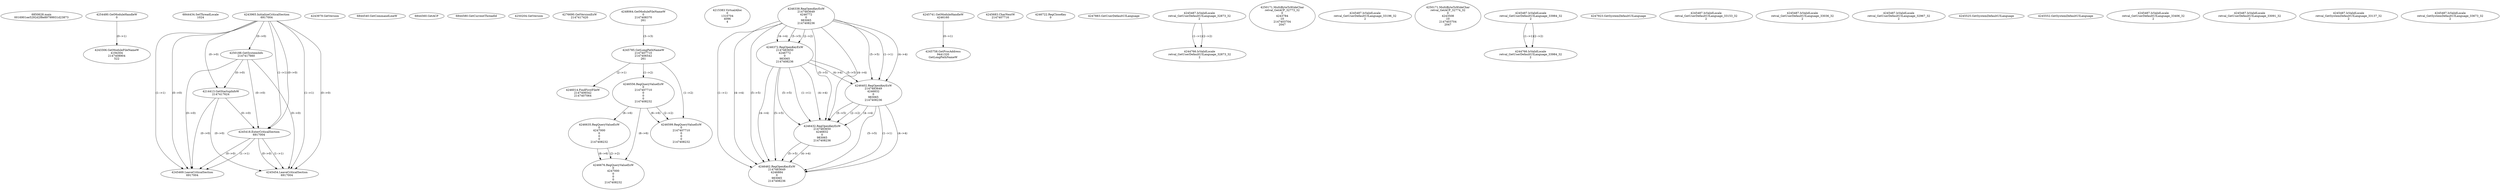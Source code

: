// Global SCDG with merge call
digraph {
	0 [label="6850628.main
0016901ee5292d2f8e89799931d23873"]
	1 [label="4254480.GetModuleHandleW
0"]
	2 [label="6844434.SetThreadLocale
1024"]
	3 [label="4243965.InitializeCriticalSection
6917004"]
	4 [label="4243979.GetVersion
"]
	5 [label="4250188.GetSystemInfo
2147417660"]
	3 -> 5 [label="(0-->0)"]
	6 [label="6844540.GetCommandLineW
"]
	7 [label="4214413.GetStartupInfoW
2147417624"]
	3 -> 7 [label="(0-->0)"]
	5 -> 7 [label="(0-->0)"]
	8 [label="6844560.GetACP
"]
	9 [label="6844580.GetCurrentThreadId
"]
	10 [label="4250204.GetVersion
"]
	11 [label="4276690.GetVersionExW
2147417420"]
	12 [label="4243306.GetModuleFileNameW
4194304
2147408904
522"]
	1 -> 12 [label="(0-->1)"]
	13 [label="4248064.GetModuleFileNameW
0
2147408370
261"]
	14 [label="4215383.VirtualAlloc
0
1310704
4096
4"]
	15 [label="4246338.RegOpenKeyExW
2147483649
4246772
0
983065
2147408236"]
	16 [label="4246372.RegOpenKeyExW
2147483650
4246772
0
983065
2147408236"]
	15 -> 16 [label="(2-->2)"]
	15 -> 16 [label="(4-->4)"]
	15 -> 16 [label="(5-->5)"]
	17 [label="4245741.GetModuleHandleW
4246160"]
	18 [label="4245758.GetProcAddress
9441320
GetLongPathNameW"]
	17 -> 18 [label="(0-->1)"]
	19 [label="4245785.GetLongPathNameW
2147407710
2147406542
261"]
	13 -> 19 [label="(3-->3)"]
	20 [label="4245683.CharNextW
2147407716"]
	21 [label="4246014.FindFirstFileW
2147406542
2147407064"]
	19 -> 21 [label="(2-->1)"]
	22 [label="4246556.RegQueryValueExW
0
2147407710
0
0
0
2147408232"]
	19 -> 22 [label="(1-->2)"]
	23 [label="4246599.RegQueryValueExW
0
2147407710
0
0
0
2147408232"]
	19 -> 23 [label="(1-->2)"]
	22 -> 23 [label="(2-->2)"]
	22 -> 23 [label="(6-->6)"]
	24 [label="4246722.RegCloseKey
0"]
	25 [label="4247883.GetUserDefaultUILanguage
"]
	26 [label="4245418.EnterCriticalSection
6917004"]
	3 -> 26 [label="(1-->1)"]
	3 -> 26 [label="(0-->0)"]
	5 -> 26 [label="(0-->0)"]
	7 -> 26 [label="(0-->0)"]
	27 [label="4245469.LeaveCriticalSection
6917004"]
	3 -> 27 [label="(1-->1)"]
	26 -> 27 [label="(1-->1)"]
	3 -> 27 [label="(0-->0)"]
	5 -> 27 [label="(0-->0)"]
	7 -> 27 [label="(0-->0)"]
	26 -> 27 [label="(0-->0)"]
	28 [label="4245487.IsValidLocale
retval_GetUserDefaultUILanguage_32873_32
2"]
	29 [label="4250171.MultiByteToWideChar
retval_GetACP_32773_32
0
4243784
10
2147403704
2047"]
	30 [label="4246402.RegOpenKeyExW
2147483649
4246832
0
983065
2147408236"]
	15 -> 30 [label="(1-->1)"]
	15 -> 30 [label="(4-->4)"]
	16 -> 30 [label="(4-->4)"]
	15 -> 30 [label="(5-->5)"]
	16 -> 30 [label="(5-->5)"]
	31 [label="4245487.IsValidLocale
retval_GetUserDefaultUILanguage_33196_32
2"]
	32 [label="4250171.MultiByteToWideChar
retval_GetACP_32774_32
0
4243508
10
2147403704
2047"]
	33 [label="4246432.RegOpenKeyExW
2147483650
4246832
0
983065
2147408236"]
	16 -> 33 [label="(1-->1)"]
	30 -> 33 [label="(2-->2)"]
	15 -> 33 [label="(4-->4)"]
	16 -> 33 [label="(4-->4)"]
	30 -> 33 [label="(4-->4)"]
	15 -> 33 [label="(5-->5)"]
	16 -> 33 [label="(5-->5)"]
	30 -> 33 [label="(5-->5)"]
	34 [label="4245487.IsValidLocale
retval_GetUserDefaultUILanguage_33984_32
2"]
	35 [label="4244766.IsValidLocale
retval_GetUserDefaultUILanguage_33984_32
2"]
	34 -> 35 [label="(1-->1)"]
	34 -> 35 [label="(2-->2)"]
	36 [label="4246635.RegQueryValueExW
0
4247000
0
0
0
2147408232"]
	22 -> 36 [label="(6-->6)"]
	37 [label="4246676.RegQueryValueExW
0
4247000
0
0
0
2147408232"]
	36 -> 37 [label="(2-->2)"]
	22 -> 37 [label="(6-->6)"]
	36 -> 37 [label="(6-->6)"]
	38 [label="4245454.LeaveCriticalSection
6917004"]
	3 -> 38 [label="(1-->1)"]
	26 -> 38 [label="(1-->1)"]
	3 -> 38 [label="(0-->0)"]
	5 -> 38 [label="(0-->0)"]
	7 -> 38 [label="(0-->0)"]
	26 -> 38 [label="(0-->0)"]
	39 [label="4247923.GetSystemDefaultUILanguage
"]
	40 [label="4246462.RegOpenKeyExW
2147483649
4246884
0
983065
2147408236"]
	15 -> 40 [label="(1-->1)"]
	30 -> 40 [label="(1-->1)"]
	15 -> 40 [label="(4-->4)"]
	16 -> 40 [label="(4-->4)"]
	30 -> 40 [label="(4-->4)"]
	33 -> 40 [label="(4-->4)"]
	15 -> 40 [label="(5-->5)"]
	16 -> 40 [label="(5-->5)"]
	30 -> 40 [label="(5-->5)"]
	33 -> 40 [label="(5-->5)"]
	41 [label="4245487.IsValidLocale
retval_GetUserDefaultUILanguage_33153_32
2"]
	42 [label="4245487.IsValidLocale
retval_GetUserDefaultUILanguage_33036_32
2"]
	43 [label="4245487.IsValidLocale
retval_GetUserDefaultUILanguage_32967_32
2"]
	44 [label="4244766.IsValidLocale
retval_GetUserDefaultUILanguage_32873_32
2"]
	28 -> 44 [label="(1-->1)"]
	28 -> 44 [label="(2-->2)"]
	45 [label="4245525.GetSystemDefaultUILanguage
"]
	46 [label="4245552.GetSystemDefaultUILanguage
"]
	47 [label="4245487.IsValidLocale
retval_GetUserDefaultUILanguage_33406_32
2"]
	48 [label="4245487.IsValidLocale
retval_GetUserDefaultUILanguage_33091_32
2"]
	49 [label="4245487.IsValidLocale
retval_GetSystemDefaultUILanguage_33137_32
2"]
	50 [label="4245487.IsValidLocale
retval_GetSystemDefaultUILanguage_33673_32
2"]
}
